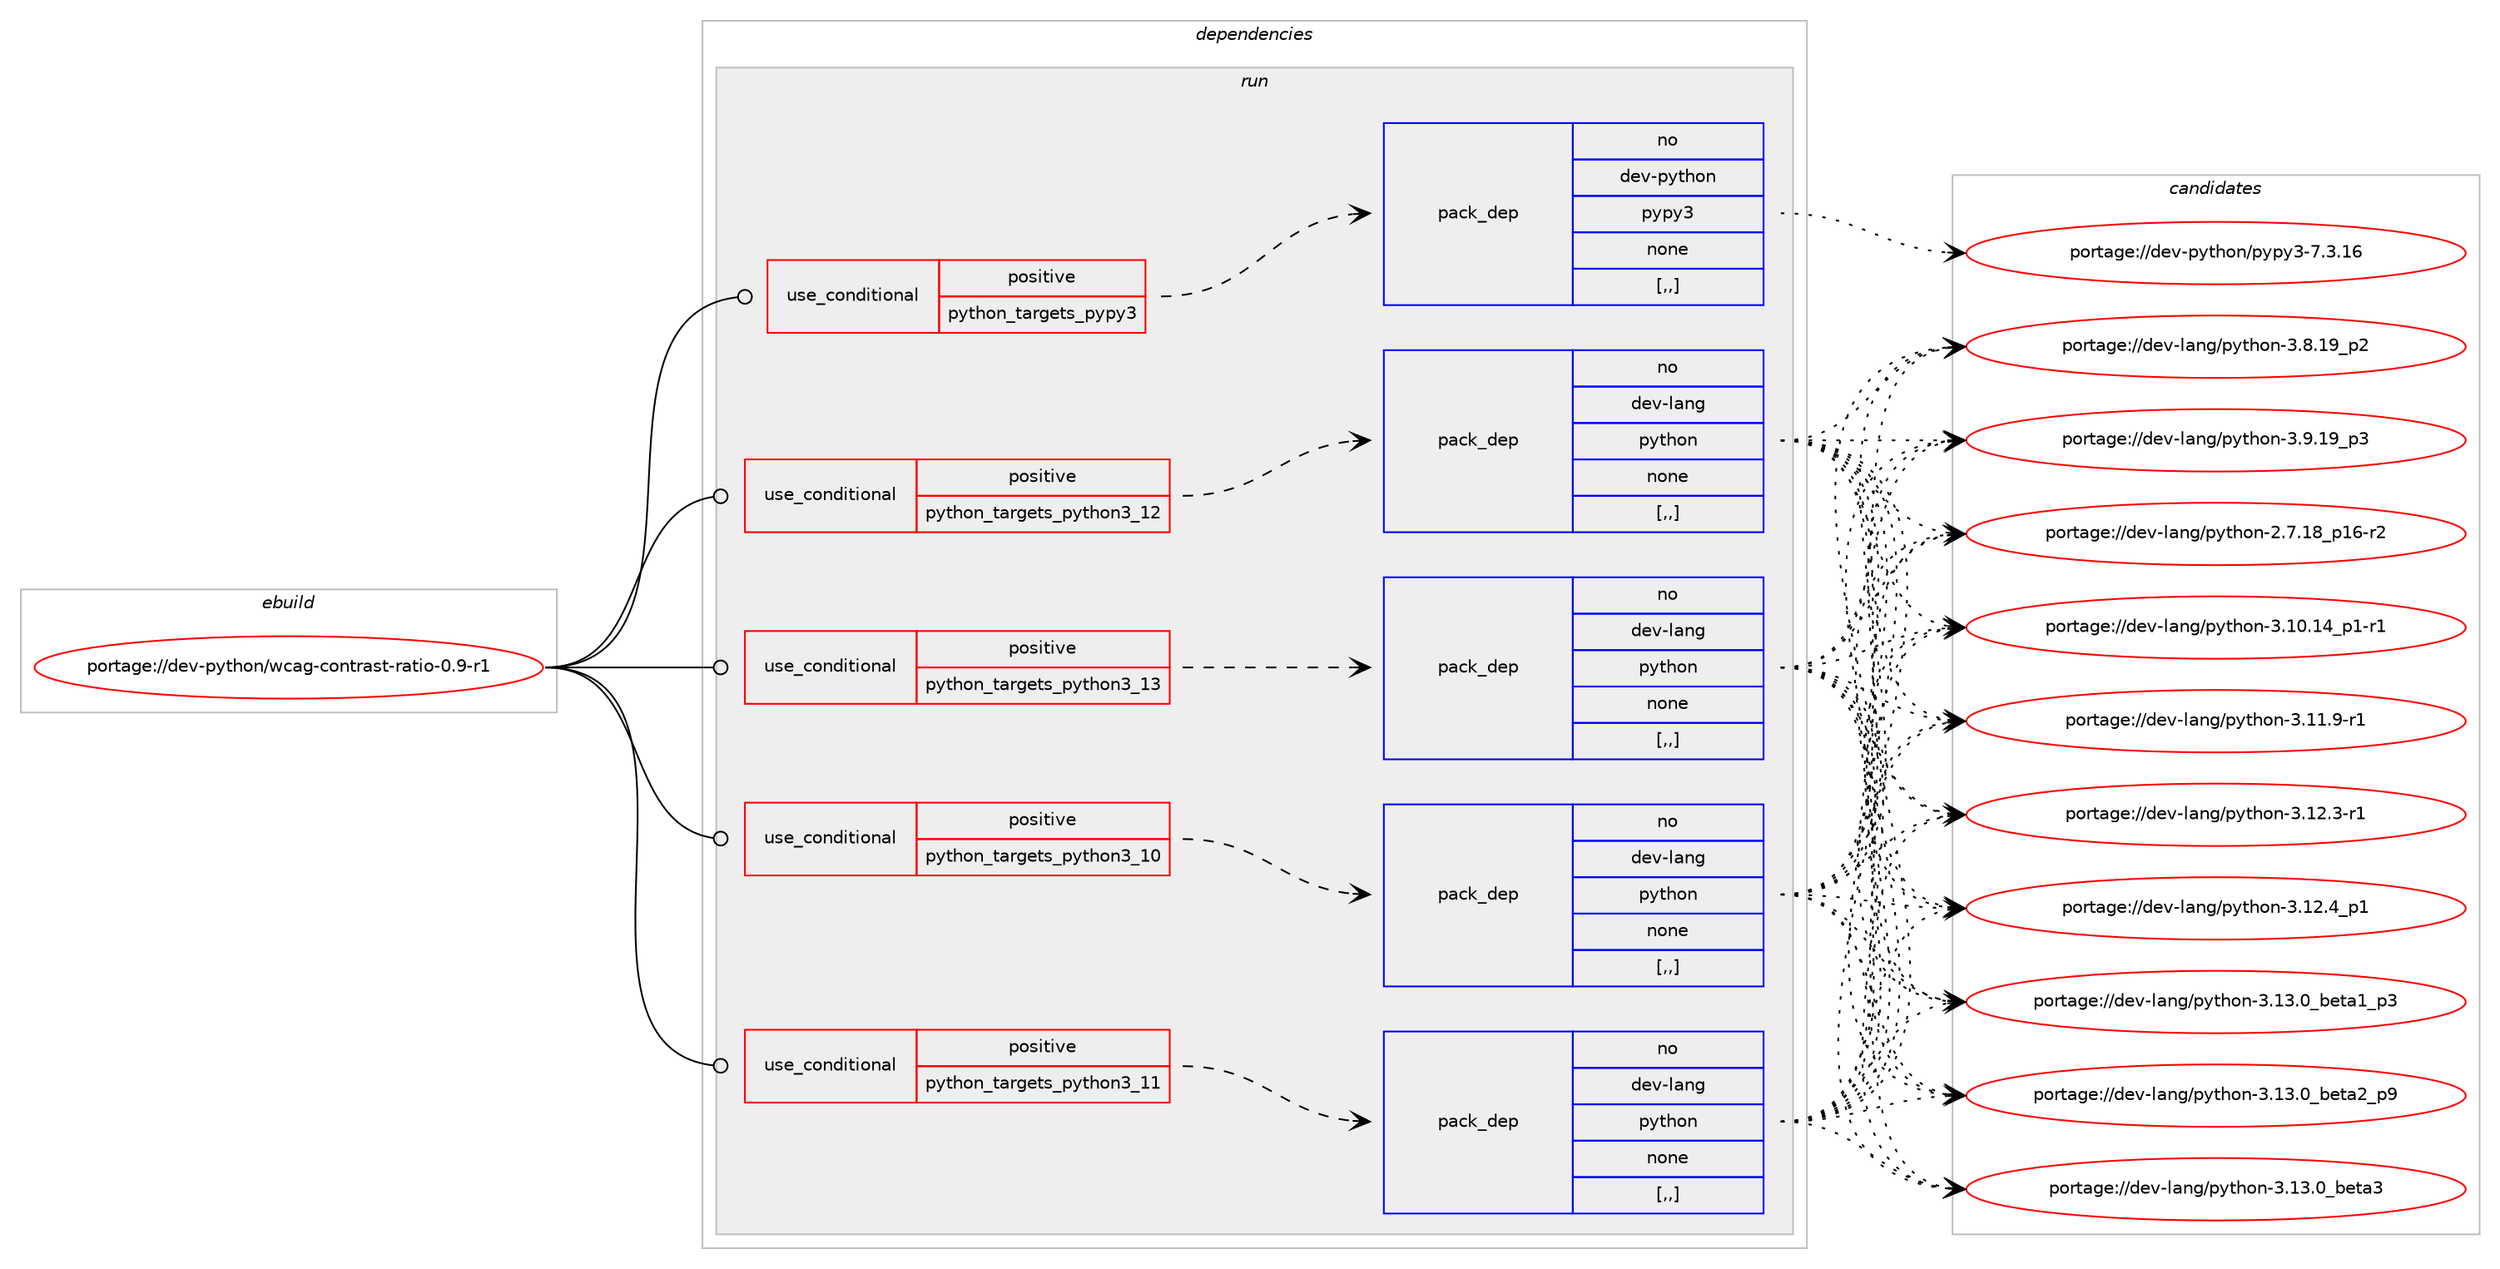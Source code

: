 digraph prolog {

# *************
# Graph options
# *************

newrank=true;
concentrate=true;
compound=true;
graph [rankdir=LR,fontname=Helvetica,fontsize=10,ranksep=1.5];#, ranksep=2.5, nodesep=0.2];
edge  [arrowhead=vee];
node  [fontname=Helvetica,fontsize=10];

# **********
# The ebuild
# **********

subgraph cluster_leftcol {
color=gray;
rank=same;
label=<<i>ebuild</i>>;
id [label="portage://dev-python/wcag-contrast-ratio-0.9-r1", color=red, width=4, href="../dev-python/wcag-contrast-ratio-0.9-r1.svg"];
}

# ****************
# The dependencies
# ****************

subgraph cluster_midcol {
color=gray;
label=<<i>dependencies</i>>;
subgraph cluster_compile {
fillcolor="#eeeeee";
style=filled;
label=<<i>compile</i>>;
}
subgraph cluster_compileandrun {
fillcolor="#eeeeee";
style=filled;
label=<<i>compile and run</i>>;
}
subgraph cluster_run {
fillcolor="#eeeeee";
style=filled;
label=<<i>run</i>>;
subgraph cond39785 {
dependency163013 [label=<<TABLE BORDER="0" CELLBORDER="1" CELLSPACING="0" CELLPADDING="4"><TR><TD ROWSPAN="3" CELLPADDING="10">use_conditional</TD></TR><TR><TD>positive</TD></TR><TR><TD>python_targets_pypy3</TD></TR></TABLE>>, shape=none, color=red];
subgraph pack121988 {
dependency163014 [label=<<TABLE BORDER="0" CELLBORDER="1" CELLSPACING="0" CELLPADDING="4" WIDTH="220"><TR><TD ROWSPAN="6" CELLPADDING="30">pack_dep</TD></TR><TR><TD WIDTH="110">no</TD></TR><TR><TD>dev-python</TD></TR><TR><TD>pypy3</TD></TR><TR><TD>none</TD></TR><TR><TD>[,,]</TD></TR></TABLE>>, shape=none, color=blue];
}
dependency163013:e -> dependency163014:w [weight=20,style="dashed",arrowhead="vee"];
}
id:e -> dependency163013:w [weight=20,style="solid",arrowhead="odot"];
subgraph cond39786 {
dependency163015 [label=<<TABLE BORDER="0" CELLBORDER="1" CELLSPACING="0" CELLPADDING="4"><TR><TD ROWSPAN="3" CELLPADDING="10">use_conditional</TD></TR><TR><TD>positive</TD></TR><TR><TD>python_targets_python3_10</TD></TR></TABLE>>, shape=none, color=red];
subgraph pack121989 {
dependency163016 [label=<<TABLE BORDER="0" CELLBORDER="1" CELLSPACING="0" CELLPADDING="4" WIDTH="220"><TR><TD ROWSPAN="6" CELLPADDING="30">pack_dep</TD></TR><TR><TD WIDTH="110">no</TD></TR><TR><TD>dev-lang</TD></TR><TR><TD>python</TD></TR><TR><TD>none</TD></TR><TR><TD>[,,]</TD></TR></TABLE>>, shape=none, color=blue];
}
dependency163015:e -> dependency163016:w [weight=20,style="dashed",arrowhead="vee"];
}
id:e -> dependency163015:w [weight=20,style="solid",arrowhead="odot"];
subgraph cond39787 {
dependency163017 [label=<<TABLE BORDER="0" CELLBORDER="1" CELLSPACING="0" CELLPADDING="4"><TR><TD ROWSPAN="3" CELLPADDING="10">use_conditional</TD></TR><TR><TD>positive</TD></TR><TR><TD>python_targets_python3_11</TD></TR></TABLE>>, shape=none, color=red];
subgraph pack121990 {
dependency163018 [label=<<TABLE BORDER="0" CELLBORDER="1" CELLSPACING="0" CELLPADDING="4" WIDTH="220"><TR><TD ROWSPAN="6" CELLPADDING="30">pack_dep</TD></TR><TR><TD WIDTH="110">no</TD></TR><TR><TD>dev-lang</TD></TR><TR><TD>python</TD></TR><TR><TD>none</TD></TR><TR><TD>[,,]</TD></TR></TABLE>>, shape=none, color=blue];
}
dependency163017:e -> dependency163018:w [weight=20,style="dashed",arrowhead="vee"];
}
id:e -> dependency163017:w [weight=20,style="solid",arrowhead="odot"];
subgraph cond39788 {
dependency163019 [label=<<TABLE BORDER="0" CELLBORDER="1" CELLSPACING="0" CELLPADDING="4"><TR><TD ROWSPAN="3" CELLPADDING="10">use_conditional</TD></TR><TR><TD>positive</TD></TR><TR><TD>python_targets_python3_12</TD></TR></TABLE>>, shape=none, color=red];
subgraph pack121991 {
dependency163020 [label=<<TABLE BORDER="0" CELLBORDER="1" CELLSPACING="0" CELLPADDING="4" WIDTH="220"><TR><TD ROWSPAN="6" CELLPADDING="30">pack_dep</TD></TR><TR><TD WIDTH="110">no</TD></TR><TR><TD>dev-lang</TD></TR><TR><TD>python</TD></TR><TR><TD>none</TD></TR><TR><TD>[,,]</TD></TR></TABLE>>, shape=none, color=blue];
}
dependency163019:e -> dependency163020:w [weight=20,style="dashed",arrowhead="vee"];
}
id:e -> dependency163019:w [weight=20,style="solid",arrowhead="odot"];
subgraph cond39789 {
dependency163021 [label=<<TABLE BORDER="0" CELLBORDER="1" CELLSPACING="0" CELLPADDING="4"><TR><TD ROWSPAN="3" CELLPADDING="10">use_conditional</TD></TR><TR><TD>positive</TD></TR><TR><TD>python_targets_python3_13</TD></TR></TABLE>>, shape=none, color=red];
subgraph pack121992 {
dependency163022 [label=<<TABLE BORDER="0" CELLBORDER="1" CELLSPACING="0" CELLPADDING="4" WIDTH="220"><TR><TD ROWSPAN="6" CELLPADDING="30">pack_dep</TD></TR><TR><TD WIDTH="110">no</TD></TR><TR><TD>dev-lang</TD></TR><TR><TD>python</TD></TR><TR><TD>none</TD></TR><TR><TD>[,,]</TD></TR></TABLE>>, shape=none, color=blue];
}
dependency163021:e -> dependency163022:w [weight=20,style="dashed",arrowhead="vee"];
}
id:e -> dependency163021:w [weight=20,style="solid",arrowhead="odot"];
}
}

# **************
# The candidates
# **************

subgraph cluster_choices {
rank=same;
color=gray;
label=<<i>candidates</i>>;

subgraph choice121988 {
color=black;
nodesep=1;
choice10010111845112121116104111110471121211121215145554651464954 [label="portage://dev-python/pypy3-7.3.16", color=red, width=4,href="../dev-python/pypy3-7.3.16.svg"];
dependency163014:e -> choice10010111845112121116104111110471121211121215145554651464954:w [style=dotted,weight="100"];
}
subgraph choice121989 {
color=black;
nodesep=1;
choice100101118451089711010347112121116104111110455046554649569511249544511450 [label="portage://dev-lang/python-2.7.18_p16-r2", color=red, width=4,href="../dev-lang/python-2.7.18_p16-r2.svg"];
choice100101118451089711010347112121116104111110455146494846495295112494511449 [label="portage://dev-lang/python-3.10.14_p1-r1", color=red, width=4,href="../dev-lang/python-3.10.14_p1-r1.svg"];
choice100101118451089711010347112121116104111110455146494946574511449 [label="portage://dev-lang/python-3.11.9-r1", color=red, width=4,href="../dev-lang/python-3.11.9-r1.svg"];
choice100101118451089711010347112121116104111110455146495046514511449 [label="portage://dev-lang/python-3.12.3-r1", color=red, width=4,href="../dev-lang/python-3.12.3-r1.svg"];
choice100101118451089711010347112121116104111110455146495046529511249 [label="portage://dev-lang/python-3.12.4_p1", color=red, width=4,href="../dev-lang/python-3.12.4_p1.svg"];
choice10010111845108971101034711212111610411111045514649514648959810111697499511251 [label="portage://dev-lang/python-3.13.0_beta1_p3", color=red, width=4,href="../dev-lang/python-3.13.0_beta1_p3.svg"];
choice10010111845108971101034711212111610411111045514649514648959810111697509511257 [label="portage://dev-lang/python-3.13.0_beta2_p9", color=red, width=4,href="../dev-lang/python-3.13.0_beta2_p9.svg"];
choice1001011184510897110103471121211161041111104551464951464895981011169751 [label="portage://dev-lang/python-3.13.0_beta3", color=red, width=4,href="../dev-lang/python-3.13.0_beta3.svg"];
choice100101118451089711010347112121116104111110455146564649579511250 [label="portage://dev-lang/python-3.8.19_p2", color=red, width=4,href="../dev-lang/python-3.8.19_p2.svg"];
choice100101118451089711010347112121116104111110455146574649579511251 [label="portage://dev-lang/python-3.9.19_p3", color=red, width=4,href="../dev-lang/python-3.9.19_p3.svg"];
dependency163016:e -> choice100101118451089711010347112121116104111110455046554649569511249544511450:w [style=dotted,weight="100"];
dependency163016:e -> choice100101118451089711010347112121116104111110455146494846495295112494511449:w [style=dotted,weight="100"];
dependency163016:e -> choice100101118451089711010347112121116104111110455146494946574511449:w [style=dotted,weight="100"];
dependency163016:e -> choice100101118451089711010347112121116104111110455146495046514511449:w [style=dotted,weight="100"];
dependency163016:e -> choice100101118451089711010347112121116104111110455146495046529511249:w [style=dotted,weight="100"];
dependency163016:e -> choice10010111845108971101034711212111610411111045514649514648959810111697499511251:w [style=dotted,weight="100"];
dependency163016:e -> choice10010111845108971101034711212111610411111045514649514648959810111697509511257:w [style=dotted,weight="100"];
dependency163016:e -> choice1001011184510897110103471121211161041111104551464951464895981011169751:w [style=dotted,weight="100"];
dependency163016:e -> choice100101118451089711010347112121116104111110455146564649579511250:w [style=dotted,weight="100"];
dependency163016:e -> choice100101118451089711010347112121116104111110455146574649579511251:w [style=dotted,weight="100"];
}
subgraph choice121990 {
color=black;
nodesep=1;
choice100101118451089711010347112121116104111110455046554649569511249544511450 [label="portage://dev-lang/python-2.7.18_p16-r2", color=red, width=4,href="../dev-lang/python-2.7.18_p16-r2.svg"];
choice100101118451089711010347112121116104111110455146494846495295112494511449 [label="portage://dev-lang/python-3.10.14_p1-r1", color=red, width=4,href="../dev-lang/python-3.10.14_p1-r1.svg"];
choice100101118451089711010347112121116104111110455146494946574511449 [label="portage://dev-lang/python-3.11.9-r1", color=red, width=4,href="../dev-lang/python-3.11.9-r1.svg"];
choice100101118451089711010347112121116104111110455146495046514511449 [label="portage://dev-lang/python-3.12.3-r1", color=red, width=4,href="../dev-lang/python-3.12.3-r1.svg"];
choice100101118451089711010347112121116104111110455146495046529511249 [label="portage://dev-lang/python-3.12.4_p1", color=red, width=4,href="../dev-lang/python-3.12.4_p1.svg"];
choice10010111845108971101034711212111610411111045514649514648959810111697499511251 [label="portage://dev-lang/python-3.13.0_beta1_p3", color=red, width=4,href="../dev-lang/python-3.13.0_beta1_p3.svg"];
choice10010111845108971101034711212111610411111045514649514648959810111697509511257 [label="portage://dev-lang/python-3.13.0_beta2_p9", color=red, width=4,href="../dev-lang/python-3.13.0_beta2_p9.svg"];
choice1001011184510897110103471121211161041111104551464951464895981011169751 [label="portage://dev-lang/python-3.13.0_beta3", color=red, width=4,href="../dev-lang/python-3.13.0_beta3.svg"];
choice100101118451089711010347112121116104111110455146564649579511250 [label="portage://dev-lang/python-3.8.19_p2", color=red, width=4,href="../dev-lang/python-3.8.19_p2.svg"];
choice100101118451089711010347112121116104111110455146574649579511251 [label="portage://dev-lang/python-3.9.19_p3", color=red, width=4,href="../dev-lang/python-3.9.19_p3.svg"];
dependency163018:e -> choice100101118451089711010347112121116104111110455046554649569511249544511450:w [style=dotted,weight="100"];
dependency163018:e -> choice100101118451089711010347112121116104111110455146494846495295112494511449:w [style=dotted,weight="100"];
dependency163018:e -> choice100101118451089711010347112121116104111110455146494946574511449:w [style=dotted,weight="100"];
dependency163018:e -> choice100101118451089711010347112121116104111110455146495046514511449:w [style=dotted,weight="100"];
dependency163018:e -> choice100101118451089711010347112121116104111110455146495046529511249:w [style=dotted,weight="100"];
dependency163018:e -> choice10010111845108971101034711212111610411111045514649514648959810111697499511251:w [style=dotted,weight="100"];
dependency163018:e -> choice10010111845108971101034711212111610411111045514649514648959810111697509511257:w [style=dotted,weight="100"];
dependency163018:e -> choice1001011184510897110103471121211161041111104551464951464895981011169751:w [style=dotted,weight="100"];
dependency163018:e -> choice100101118451089711010347112121116104111110455146564649579511250:w [style=dotted,weight="100"];
dependency163018:e -> choice100101118451089711010347112121116104111110455146574649579511251:w [style=dotted,weight="100"];
}
subgraph choice121991 {
color=black;
nodesep=1;
choice100101118451089711010347112121116104111110455046554649569511249544511450 [label="portage://dev-lang/python-2.7.18_p16-r2", color=red, width=4,href="../dev-lang/python-2.7.18_p16-r2.svg"];
choice100101118451089711010347112121116104111110455146494846495295112494511449 [label="portage://dev-lang/python-3.10.14_p1-r1", color=red, width=4,href="../dev-lang/python-3.10.14_p1-r1.svg"];
choice100101118451089711010347112121116104111110455146494946574511449 [label="portage://dev-lang/python-3.11.9-r1", color=red, width=4,href="../dev-lang/python-3.11.9-r1.svg"];
choice100101118451089711010347112121116104111110455146495046514511449 [label="portage://dev-lang/python-3.12.3-r1", color=red, width=4,href="../dev-lang/python-3.12.3-r1.svg"];
choice100101118451089711010347112121116104111110455146495046529511249 [label="portage://dev-lang/python-3.12.4_p1", color=red, width=4,href="../dev-lang/python-3.12.4_p1.svg"];
choice10010111845108971101034711212111610411111045514649514648959810111697499511251 [label="portage://dev-lang/python-3.13.0_beta1_p3", color=red, width=4,href="../dev-lang/python-3.13.0_beta1_p3.svg"];
choice10010111845108971101034711212111610411111045514649514648959810111697509511257 [label="portage://dev-lang/python-3.13.0_beta2_p9", color=red, width=4,href="../dev-lang/python-3.13.0_beta2_p9.svg"];
choice1001011184510897110103471121211161041111104551464951464895981011169751 [label="portage://dev-lang/python-3.13.0_beta3", color=red, width=4,href="../dev-lang/python-3.13.0_beta3.svg"];
choice100101118451089711010347112121116104111110455146564649579511250 [label="portage://dev-lang/python-3.8.19_p2", color=red, width=4,href="../dev-lang/python-3.8.19_p2.svg"];
choice100101118451089711010347112121116104111110455146574649579511251 [label="portage://dev-lang/python-3.9.19_p3", color=red, width=4,href="../dev-lang/python-3.9.19_p3.svg"];
dependency163020:e -> choice100101118451089711010347112121116104111110455046554649569511249544511450:w [style=dotted,weight="100"];
dependency163020:e -> choice100101118451089711010347112121116104111110455146494846495295112494511449:w [style=dotted,weight="100"];
dependency163020:e -> choice100101118451089711010347112121116104111110455146494946574511449:w [style=dotted,weight="100"];
dependency163020:e -> choice100101118451089711010347112121116104111110455146495046514511449:w [style=dotted,weight="100"];
dependency163020:e -> choice100101118451089711010347112121116104111110455146495046529511249:w [style=dotted,weight="100"];
dependency163020:e -> choice10010111845108971101034711212111610411111045514649514648959810111697499511251:w [style=dotted,weight="100"];
dependency163020:e -> choice10010111845108971101034711212111610411111045514649514648959810111697509511257:w [style=dotted,weight="100"];
dependency163020:e -> choice1001011184510897110103471121211161041111104551464951464895981011169751:w [style=dotted,weight="100"];
dependency163020:e -> choice100101118451089711010347112121116104111110455146564649579511250:w [style=dotted,weight="100"];
dependency163020:e -> choice100101118451089711010347112121116104111110455146574649579511251:w [style=dotted,weight="100"];
}
subgraph choice121992 {
color=black;
nodesep=1;
choice100101118451089711010347112121116104111110455046554649569511249544511450 [label="portage://dev-lang/python-2.7.18_p16-r2", color=red, width=4,href="../dev-lang/python-2.7.18_p16-r2.svg"];
choice100101118451089711010347112121116104111110455146494846495295112494511449 [label="portage://dev-lang/python-3.10.14_p1-r1", color=red, width=4,href="../dev-lang/python-3.10.14_p1-r1.svg"];
choice100101118451089711010347112121116104111110455146494946574511449 [label="portage://dev-lang/python-3.11.9-r1", color=red, width=4,href="../dev-lang/python-3.11.9-r1.svg"];
choice100101118451089711010347112121116104111110455146495046514511449 [label="portage://dev-lang/python-3.12.3-r1", color=red, width=4,href="../dev-lang/python-3.12.3-r1.svg"];
choice100101118451089711010347112121116104111110455146495046529511249 [label="portage://dev-lang/python-3.12.4_p1", color=red, width=4,href="../dev-lang/python-3.12.4_p1.svg"];
choice10010111845108971101034711212111610411111045514649514648959810111697499511251 [label="portage://dev-lang/python-3.13.0_beta1_p3", color=red, width=4,href="../dev-lang/python-3.13.0_beta1_p3.svg"];
choice10010111845108971101034711212111610411111045514649514648959810111697509511257 [label="portage://dev-lang/python-3.13.0_beta2_p9", color=red, width=4,href="../dev-lang/python-3.13.0_beta2_p9.svg"];
choice1001011184510897110103471121211161041111104551464951464895981011169751 [label="portage://dev-lang/python-3.13.0_beta3", color=red, width=4,href="../dev-lang/python-3.13.0_beta3.svg"];
choice100101118451089711010347112121116104111110455146564649579511250 [label="portage://dev-lang/python-3.8.19_p2", color=red, width=4,href="../dev-lang/python-3.8.19_p2.svg"];
choice100101118451089711010347112121116104111110455146574649579511251 [label="portage://dev-lang/python-3.9.19_p3", color=red, width=4,href="../dev-lang/python-3.9.19_p3.svg"];
dependency163022:e -> choice100101118451089711010347112121116104111110455046554649569511249544511450:w [style=dotted,weight="100"];
dependency163022:e -> choice100101118451089711010347112121116104111110455146494846495295112494511449:w [style=dotted,weight="100"];
dependency163022:e -> choice100101118451089711010347112121116104111110455146494946574511449:w [style=dotted,weight="100"];
dependency163022:e -> choice100101118451089711010347112121116104111110455146495046514511449:w [style=dotted,weight="100"];
dependency163022:e -> choice100101118451089711010347112121116104111110455146495046529511249:w [style=dotted,weight="100"];
dependency163022:e -> choice10010111845108971101034711212111610411111045514649514648959810111697499511251:w [style=dotted,weight="100"];
dependency163022:e -> choice10010111845108971101034711212111610411111045514649514648959810111697509511257:w [style=dotted,weight="100"];
dependency163022:e -> choice1001011184510897110103471121211161041111104551464951464895981011169751:w [style=dotted,weight="100"];
dependency163022:e -> choice100101118451089711010347112121116104111110455146564649579511250:w [style=dotted,weight="100"];
dependency163022:e -> choice100101118451089711010347112121116104111110455146574649579511251:w [style=dotted,weight="100"];
}
}

}
